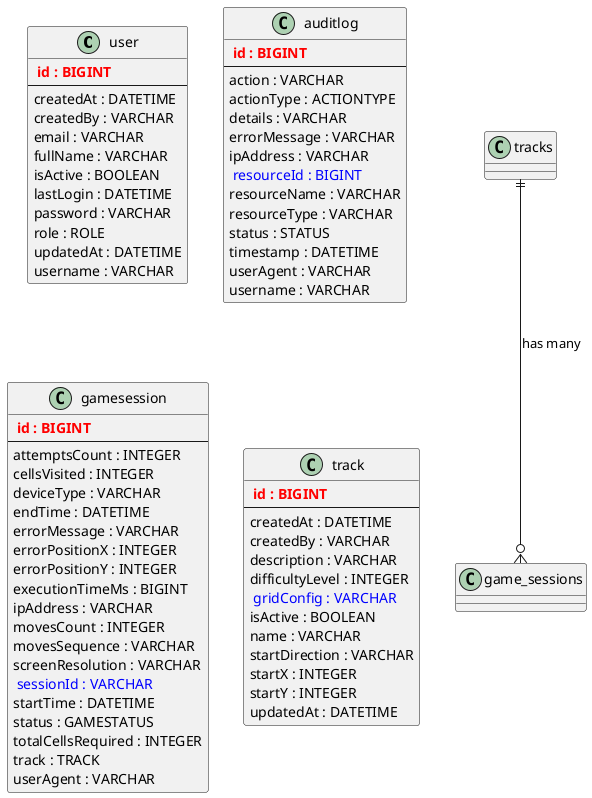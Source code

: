 @startuml
!define ENTITY class
!define PK <b><color:red>
!define FK <color:blue>

ENTITY user {
  PK id : BIGINT
  --
  createdAt : DATETIME
  createdBy : VARCHAR
  email : VARCHAR
  fullName : VARCHAR
  isActive : BOOLEAN
  lastLogin : DATETIME
  password : VARCHAR
  role : ROLE
  updatedAt : DATETIME
  username : VARCHAR
}

ENTITY auditlog {
  PK id : BIGINT
  --
  action : VARCHAR
  actionType : ACTIONTYPE
  details : VARCHAR
  errorMessage : VARCHAR
  ipAddress : VARCHAR
  FK resourceId : BIGINT
  resourceName : VARCHAR
  resourceType : VARCHAR
  status : STATUS
  timestamp : DATETIME
  userAgent : VARCHAR
  username : VARCHAR
}

ENTITY gamesession {
  PK id : BIGINT
  --
  attemptsCount : INTEGER
  cellsVisited : INTEGER
  deviceType : VARCHAR
  endTime : DATETIME
  errorMessage : VARCHAR
  errorPositionX : INTEGER
  errorPositionY : INTEGER
  executionTimeMs : BIGINT
  ipAddress : VARCHAR
  movesCount : INTEGER
  movesSequence : VARCHAR
  screenResolution : VARCHAR
  FK sessionId : VARCHAR
  startTime : DATETIME
  status : GAMESTATUS
  totalCellsRequired : INTEGER
  track : TRACK
  userAgent : VARCHAR
}

ENTITY track {
  PK id : BIGINT
  --
  createdAt : DATETIME
  createdBy : VARCHAR
  description : VARCHAR
  difficultyLevel : INTEGER
  FK gridConfig : VARCHAR
  isActive : BOOLEAN
  name : VARCHAR
  startDirection : VARCHAR
  startX : INTEGER
  startY : INTEGER
  updatedAt : DATETIME
}

tracks ||--o{ game_sessions : "has many"
@enduml
